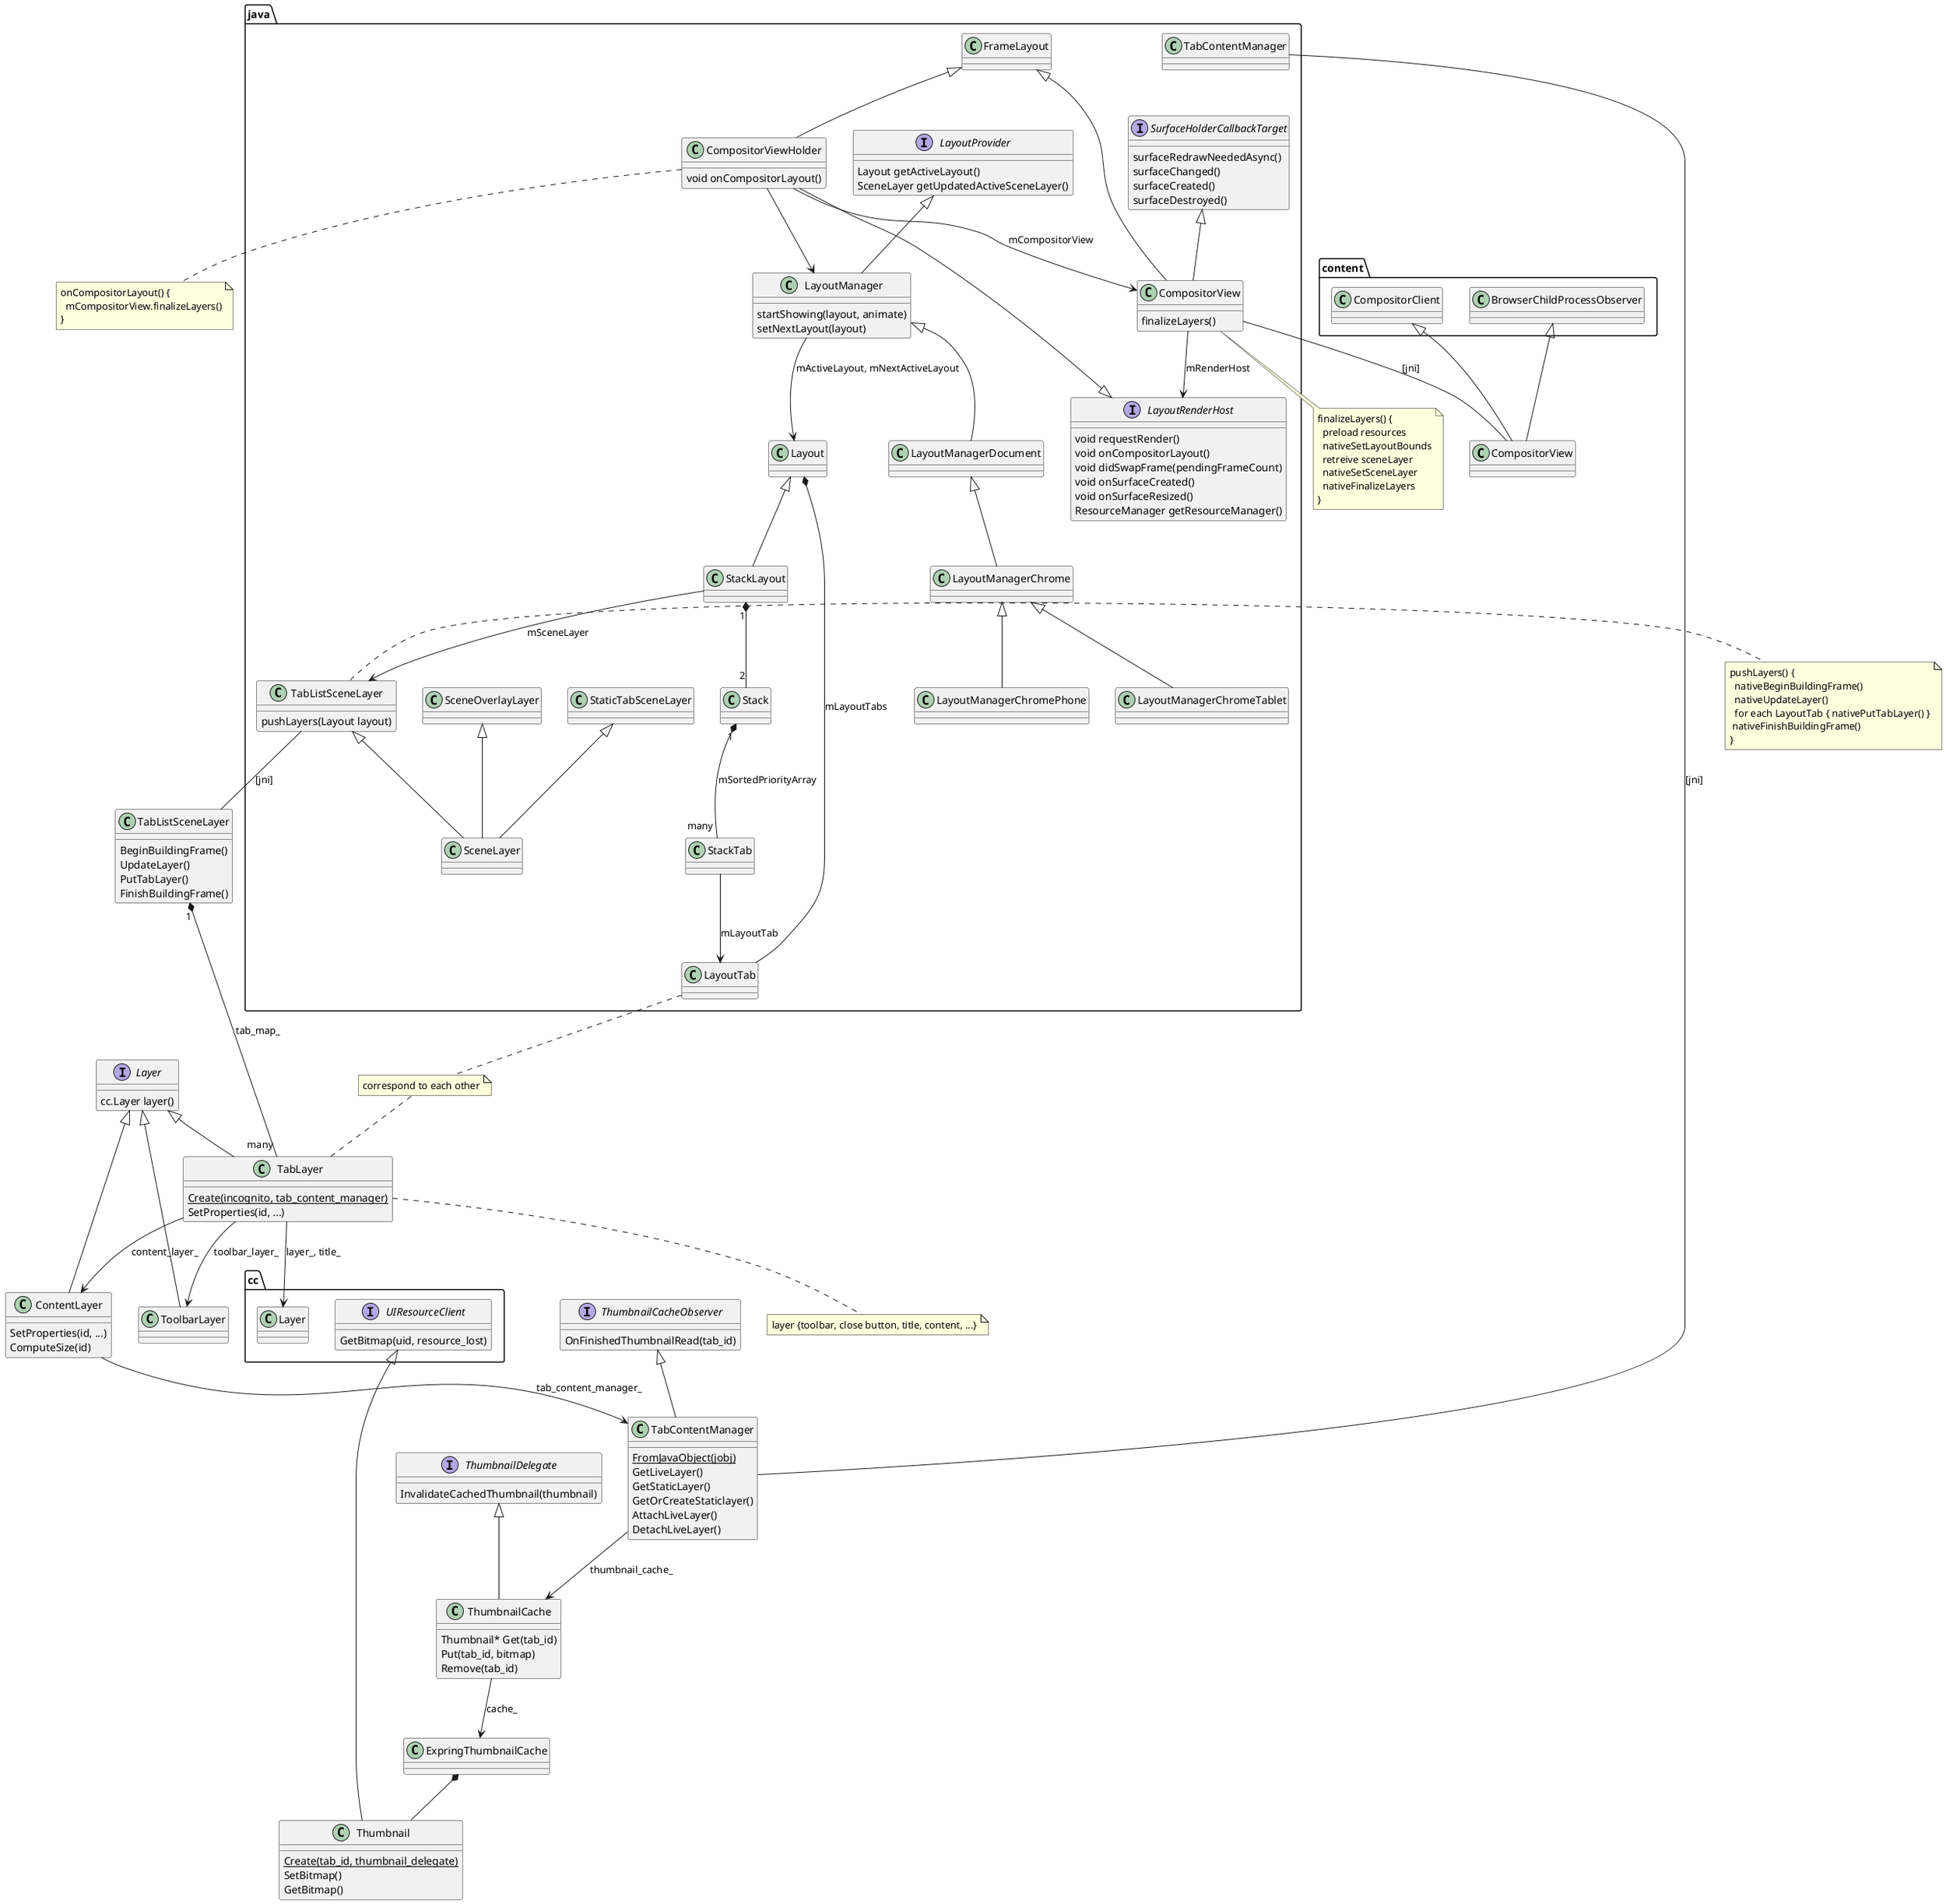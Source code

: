 <details> 
<summary>Tab List related classes</summary>
class_diagram_01
@startuml

interface cc.UIResourceClient {
  GetBitmap(uid, resource_lost)
}

cc.UIResourceClient <|-- Thumbnail
class Thumbnail {
  {static} Create(tab_id, thumbnail_delegate)
  SetBitmap()
  GetBitmap()
}

interface ThumbnailDelegate {
  InvalidateCachedThumbnail(thumbnail)
}

interface ThumbnailCacheObserver {
  OnFinishedThumbnailRead(tab_id)
}

ThumbnailDelegate <|-- ThumbnailCache
class ThumbnailCache {
  Thumbnail* Get(tab_id)
  Put(tab_id, bitmap)
  Remove(tab_id)
}
ThumbnailCache --> ExpringThumbnailCache : cache_


class ExpringThumbnailCache
ExpringThumbnailCache *-- Thumbnail


interface Layer {
  cc.Layer layer()
}

Layer <|-- ContentLayer
class ContentLayer {
  SetProperties(id, ...)
  ComputeSize(id)
}
ContentLayer --> TabContentManager : tab_content_manager_

Layer <|-- ToolbarLayer
class ToolbarLayer

Layer <|-- TabLayer
class TabLayer {
  {static} Create(incognito, tab_content_manager)
  SetProperties(id, ...)
}
TabLayer --> ContentLayer : content_layer_
TabLayer --> ToolbarLayer : toolbar_layer_
TabLayer --> cc.Layer : layer_, title_
note "layer {toolbar, close button, title, content, ...}" as note_TabLayer
TabLayer .. note_TabLayer

class TabListSceneLayer {
  BeginBuildingFrame()
  UpdateLayer()
  PutTabLayer()
  FinishBuildingFrame()
}
TabListSceneLayer "1" *-- "many" TabLayer : tab_map_

ThumbnailCacheObserver <|-- TabContentManager
class TabContentManager {
  {static} FromJavaObject(jobj)
  GetLiveLayer()
  GetStaticLayer()
  GetOrCreateStaticlayer()
  AttachLiveLayer()
  DetachLiveLayer()
}
TabContentManager --> ThumbnailCache : thumbnail_cache_

class CompositorView {

}

content.CompositorClient <|-- CompositorView
content.BrowserChildProcessObserver <|-- CompositorView

interface java.SurfaceHolderCallbackTarget {
  surfaceRedrawNeededAsync()
  surfaceChanged()
  surfaceCreated()
  surfaceDestroyed()
}

class java.CompositorView {
  finalizeLayers()
}
note "finalizeLayers() {\n  preload resources\n  nativeSetLayoutBounds\n  retreive sceneLayer\n  nativeSetSceneLayer\n  nativeFinalizeLayers\n}" as note_compositor_view
java.CompositorView .. note_compositor_view
java.FrameLayout <|-- java.CompositorView
java.SurfaceHolderCallbackTarget <|-- java.CompositorView

interface java.LayoutRenderHost {
  void requestRender()
  void onCompositorLayout()
  void didSwapFrame(pendingFrameCount)
  void onSurfaceCreated()
  void onSurfaceResized()
  ResourceManager getResourceManager()
}

java.CompositorView -- CompositorView : [jni]
java.CompositorView --> java.LayoutRenderHost : mRenderHost


class java.CompositorViewHolder {
  void onCompositorLayout()
}
note bottom: onCompositorLayout() {\n  mCompositorView.finalizeLayers()\n}
java.FrameLayout <|-- java.CompositorViewHolder
java.LayoutRenderHost <|-- java.CompositorViewHolder
java.CompositorViewHolder --> java.CompositorView : mCompositorView
java.CompositorViewHolder --> java.LayoutManager

interface java.LayoutProvider {
  Layout getActiveLayout()
  SceneLayer getUpdatedActiveSceneLayer()
}

class java.LayoutManager {
  startShowing(layout, animate)
  setNextLayout(layout)
}
java.LayoutProvider <|-- java.LayoutManager
java.LayoutManager --> java.Layout : mActiveLayout, mNextActiveLayout

java.Layout *-- java.LayoutTab : mLayoutTabs

class java.LayoutManagerDocument
java.LayoutManagerChrome <|-- java.LayoutManagerChromeTablet
java.LayoutManagerChrome <|-- java.LayoutManagerChromePhone
java.LayoutManagerDocument <|-- java.LayoutManagerChrome
java.LayoutManager <|-- java.LayoutManagerDocument


java.TabListSceneLayer <|-- java.SceneLayer
java.StaticTabSceneLayer <|-- java.SceneLayer
java.SceneOverlayLayer <|-- java.SceneLayer


class java.TabListSceneLayer {
  pushLayers(Layout layout)
}
note right: pushLayers() {\n  nativeBeginBuildingFrame()\n  nativeUpdateLayer()\n  for each LayoutTab { nativePutTabLayer() }\n nativeFinishBuildingFrame()\n}
java.TabListSceneLayer -- TabListSceneLayer : [jni]



class java.TabContentManager
java.TabContentManager -- TabContentManager : [jni]



class java.Layout
class java.StackLayout
java.Layout <|-- java.StackLayout
java.StackLayout "1" *-- "2" java.Stack
java.StackLayout --> java.TabListSceneLayer : mSceneLayer

class java.Stack
java.Stack "1" *-- "many" java.StackTab : mSortedPriorityArray

class java.StackTab
java.StackTab --> java.LayoutTab : mLayoutTab

note "correspond to each other" as note_LayoutTab_TabLayer
java.LayoutTab .. note_LayoutTab_TabLayer
note_LayoutTab_TabLayer .. TabLayer



@enduml

class_diagram_01
</details>
